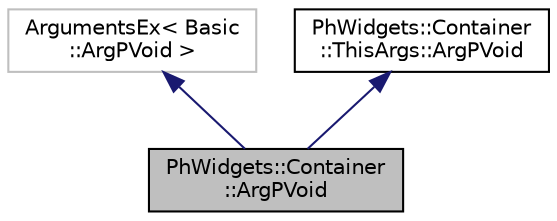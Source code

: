 digraph "PhWidgets::Container::ArgPVoid"
{
  edge [fontname="Helvetica",fontsize="10",labelfontname="Helvetica",labelfontsize="10"];
  node [fontname="Helvetica",fontsize="10",shape=record];
  Node8 [label="PhWidgets::Container\l::ArgPVoid",height=0.2,width=0.4,color="black", fillcolor="grey75", style="filled", fontcolor="black"];
  Node9 -> Node8 [dir="back",color="midnightblue",fontsize="10",style="solid",fontname="Helvetica"];
  Node9 [label="ArgumentsEx\< Basic\l::ArgPVoid \>",height=0.2,width=0.4,color="grey75", fillcolor="white", style="filled"];
  Node10 -> Node8 [dir="back",color="midnightblue",fontsize="10",style="solid",fontname="Helvetica"];
  Node10 [label="PhWidgets::Container\l::ThisArgs::ArgPVoid",height=0.2,width=0.4,color="black", fillcolor="white", style="filled",URL="$struct_ph_widgets_1_1_container_1_1_this_args_1_1_arg_p_void.html"];
}
